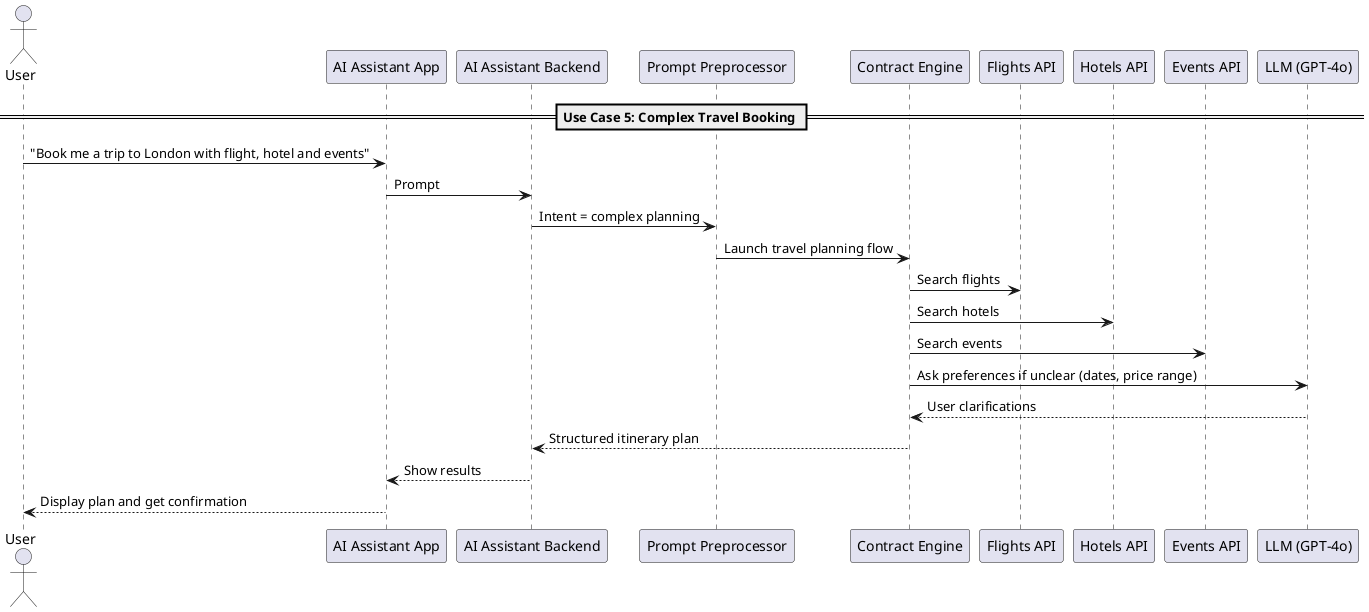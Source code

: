 @startuml
== Use Case 5: Complex Travel Booking ==
actor User
participant "AI Assistant App" as App5
participant "AI Assistant Backend" as Backend5
participant "Prompt Preprocessor" as Pre5
participant "Contract Engine" as Contract5
participant "Flights API" as Flights
participant "Hotels API" as Hotels
participant "Events API" as Events
participant "LLM (GPT-4o)" as LLM5

User -> App5 : "Book me a trip to London with flight, hotel and events"
App5 -> Backend5 : Prompt
Backend5 -> Pre5 : Intent = complex planning
Pre5 -> Contract5 : Launch travel planning flow
Contract5 -> Flights : Search flights
Contract5 -> Hotels : Search hotels
Contract5 -> Events : Search events
Contract5 -> LLM5 : Ask preferences if unclear (dates, price range)
LLM5 --> Contract5 : User clarifications
Contract5 --> Backend5 : Structured itinerary plan
Backend5 --> App5 : Show results
App5 --> User : Display plan and get confirmation

@enduml
@enduml
